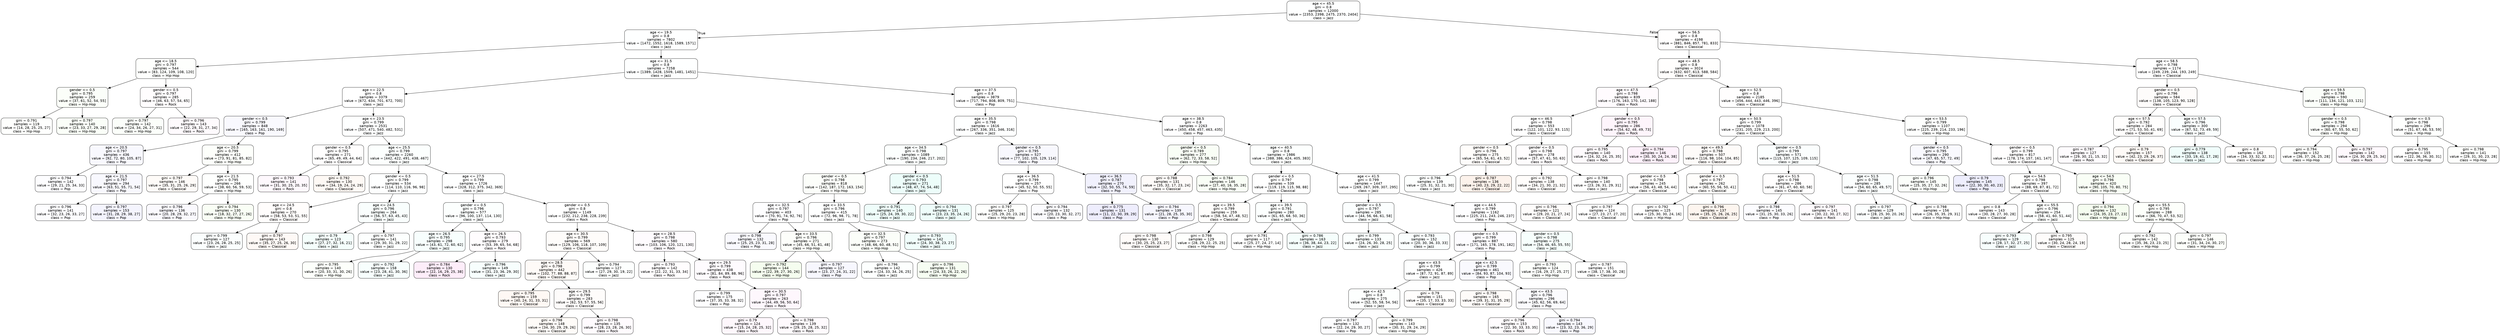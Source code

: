 digraph Tree {
node [shape=box, style="filled, rounded", color="black", fontname="helvetica"] ;
edge [fontname="helvetica"] ;
0 [label="age <= 45.5\ngini = 0.8\nsamples = 12000\nvalue = [2353, 2398, 2475, 2370, 2404]\nclass = Jazz", fillcolor="#feffff"] ;
1 [label="age <= 19.5\ngini = 0.8\nsamples = 7802\nvalue = [1472, 1552, 1618, 1589, 1571]\nclass = Jazz", fillcolor="#feffff"] ;
0 -> 1 [labeldistance=2.5, labelangle=45, headlabel="True"] ;
2 [label="age <= 18.5\ngini = 0.797\nsamples = 544\nvalue = [83, 124, 109, 108, 120]\nclass = Hip-Hop", fillcolor="#fefffd"] ;
1 -> 2 ;
3 [label="gender <= 0.5\ngini = 0.795\nsamples = 259\nvalue = [37, 61, 52, 54, 55]\nclass = Hip-Hop", fillcolor="#fbfef9"] ;
2 -> 3 ;
4 [label="gini = 0.791\nsamples = 119\nvalue = [14, 28, 25, 25, 27]\nclass = Hip-Hop", fillcolor="#fefffd"] ;
3 -> 4 ;
5 [label="gini = 0.797\nsamples = 140\nvalue = [23, 33, 27, 29, 28]\nclass = Hip-Hop", fillcolor="#fafef8"] ;
3 -> 5 ;
6 [label="gender <= 0.5\ngini = 0.797\nsamples = 285\nvalue = [46, 63, 57, 54, 65]\nclass = Rock", fillcolor="#fffdfe"] ;
2 -> 6 ;
7 [label="gini = 0.797\nsamples = 142\nvalue = [24, 34, 26, 27, 31]\nclass = Hip-Hop", fillcolor="#fbfefa"] ;
6 -> 7 ;
8 [label="gini = 0.796\nsamples = 143\nvalue = [22, 29, 31, 27, 34]\nclass = Rock", fillcolor="#fefafd"] ;
6 -> 8 ;
9 [label="age <= 31.5\ngini = 0.8\nsamples = 7258\nvalue = [1389, 1428, 1509, 1481, 1451]\nclass = Jazz", fillcolor="#feffff"] ;
1 -> 9 ;
10 [label="age <= 22.5\ngini = 0.8\nsamples = 3379\nvalue = [672, 634, 701, 672, 700]\nclass = Jazz", fillcolor="#ffffff"] ;
9 -> 10 ;
11 [label="gender <= 0.5\ngini = 0.799\nsamples = 848\nvalue = [165, 163, 161, 190, 169]\nclass = Pop", fillcolor="#f9f9fe"] ;
10 -> 11 ;
12 [label="age <= 20.5\ngini = 0.797\nsamples = 436\nvalue = [92, 72, 80, 105, 87]\nclass = Pop", fillcolor="#f8f8fe"] ;
11 -> 12 ;
13 [label="gini = 0.794\nsamples = 142\nvalue = [29, 21, 25, 34, 33]\nclass = Pop", fillcolor="#fdfdff"] ;
12 -> 13 ;
14 [label="age <= 21.5\ngini = 0.797\nsamples = 294\nvalue = [63, 51, 55, 71, 54]\nclass = Pop", fillcolor="#f8f8fe"] ;
12 -> 14 ;
15 [label="gini = 0.796\nsamples = 141\nvalue = [32, 23, 26, 33, 27]\nclass = Pop", fillcolor="#fdfdff"] ;
14 -> 15 ;
16 [label="gini = 0.797\nsamples = 153\nvalue = [31, 28, 29, 38, 27]\nclass = Pop", fillcolor="#f4f4fe"] ;
14 -> 16 ;
17 [label="age <= 20.5\ngini = 0.799\nsamples = 412\nvalue = [73, 91, 81, 85, 82]\nclass = Hip-Hop", fillcolor="#fdfffb"] ;
11 -> 17 ;
18 [label="gini = 0.797\nsamples = 146\nvalue = [35, 31, 25, 26, 29]\nclass = Classical", fillcolor="#fefbf8"] ;
17 -> 18 ;
19 [label="age <= 21.5\ngini = 0.795\nsamples = 266\nvalue = [38, 60, 56, 59, 53]\nclass = Hip-Hop", fillcolor="#fefffe"] ;
17 -> 19 ;
20 [label="gini = 0.796\nsamples = 136\nvalue = [20, 28, 29, 32, 27]\nclass = Pop", fillcolor="#faf9fe"] ;
19 -> 20 ;
21 [label="gini = 0.794\nsamples = 130\nvalue = [18, 32, 27, 27, 26]\nclass = Hip-Hop", fillcolor="#f9fef5"] ;
19 -> 21 ;
22 [label="age <= 23.5\ngini = 0.799\nsamples = 2531\nvalue = [507, 471, 540, 482, 531]\nclass = Jazz", fillcolor="#feffff"] ;
10 -> 22 ;
23 [label="gender <= 0.5\ngini = 0.795\nsamples = 271\nvalue = [65, 49, 49, 44, 64]\nclass = Classical", fillcolor="#fffefe"] ;
22 -> 23 ;
24 [label="gini = 0.793\nsamples = 141\nvalue = [31, 30, 25, 20, 35]\nclass = Rock", fillcolor="#fef8fd"] ;
23 -> 24 ;
25 [label="gini = 0.792\nsamples = 130\nvalue = [34, 19, 24, 24, 29]\nclass = Classical", fillcolor="#fef9f5"] ;
23 -> 25 ;
26 [label="age <= 25.5\ngini = 0.799\nsamples = 2260\nvalue = [442, 422, 491, 438, 467]\nclass = Jazz", fillcolor="#fcfffe"] ;
22 -> 26 ;
27 [label="gender <= 0.5\ngini = 0.799\nsamples = 534\nvalue = [114, 110, 116, 96, 98]\nclass = Jazz", fillcolor="#feffff"] ;
26 -> 27 ;
28 [label="age <= 24.5\ngini = 0.8\nsamples = 270\nvalue = [58, 53, 53, 51, 55]\nclass = Classical", fillcolor="#fffdfc"] ;
27 -> 28 ;
29 [label="gini = 0.799\nsamples = 127\nvalue = [23, 26, 28, 25, 25]\nclass = Jazz", fillcolor="#fbfefe"] ;
28 -> 29 ;
30 [label="gini = 0.797\nsamples = 143\nvalue = [35, 27, 25, 26, 30]\nclass = Classical", fillcolor="#fef9f6"] ;
28 -> 30 ;
31 [label="age <= 24.5\ngini = 0.796\nsamples = 264\nvalue = [56, 57, 63, 45, 43]\nclass = Jazz", fillcolor="#f9fefd"] ;
27 -> 31 ;
32 [label="gini = 0.79\nsamples = 123\nvalue = [27, 27, 32, 16, 21]\nclass = Jazz", fillcolor="#f5fefc"] ;
31 -> 32 ;
33 [label="gini = 0.797\nsamples = 141\nvalue = [29, 30, 31, 29, 22]\nclass = Jazz", fillcolor="#fdfffe"] ;
31 -> 33 ;
34 [label="age <= 27.5\ngini = 0.799\nsamples = 1726\nvalue = [328, 312, 375, 342, 369]\nclass = Jazz", fillcolor="#feffff"] ;
26 -> 34 ;
35 [label="gender <= 0.5\ngini = 0.796\nsamples = 577\nvalue = [96, 100, 137, 114, 130]\nclass = Jazz", fillcolor="#fcfffe"] ;
34 -> 35 ;
36 [label="age <= 26.5\ngini = 0.795\nsamples = 298\nvalue = [43, 61, 72, 60, 62]\nclass = Jazz", fillcolor="#f7fefd"] ;
35 -> 36 ;
37 [label="gini = 0.795\nsamples = 140\nvalue = [20, 33, 31, 30, 26]\nclass = Hip-Hop", fillcolor="#fdfffb"] ;
36 -> 37 ;
38 [label="gini = 0.792\nsamples = 158\nvalue = [23, 28, 41, 30, 36]\nclass = Jazz", fillcolor="#f7fefd"] ;
36 -> 38 ;
39 [label="age <= 26.5\ngini = 0.793\nsamples = 279\nvalue = [53, 39, 65, 54, 68]\nclass = Rock", fillcolor="#fffcfe"] ;
35 -> 39 ;
40 [label="gini = 0.784\nsamples = 130\nvalue = [22, 16, 29, 25, 38]\nclass = Rock", fillcolor="#fdedf9"] ;
39 -> 40 ;
41 [label="gini = 0.796\nsamples = 149\nvalue = [31, 23, 36, 29, 30]\nclass = Jazz", fillcolor="#f7fefd"] ;
39 -> 41 ;
42 [label="gender <= 0.5\ngini = 0.8\nsamples = 1149\nvalue = [232, 212, 238, 228, 239]\nclass = Rock", fillcolor="#ffffff"] ;
34 -> 42 ;
43 [label="age <= 30.5\ngini = 0.799\nsamples = 569\nvalue = [129, 106, 118, 107, 109]\nclass = Classical", fillcolor="#fefcfa"] ;
42 -> 43 ;
44 [label="age <= 28.5\ngini = 0.798\nsamples = 442\nvalue = [102, 77, 88, 88, 87]\nclass = Classical", fillcolor="#fefaf7"] ;
43 -> 44 ;
45 [label="gini = 0.795\nsamples = 159\nvalue = [40, 24, 31, 33, 31]\nclass = Classical", fillcolor="#fef8f4"] ;
44 -> 45 ;
46 [label="age <= 29.5\ngini = 0.799\nsamples = 283\nvalue = [62, 53, 57, 55, 56]\nclass = Classical", fillcolor="#fefcfb"] ;
44 -> 46 ;
47 [label="gini = 0.798\nsamples = 148\nvalue = [34, 30, 29, 29, 26]\nclass = Classical", fillcolor="#fefbf8"] ;
46 -> 47 ;
48 [label="gini = 0.798\nsamples = 135\nvalue = [28, 23, 28, 26, 30]\nclass = Rock", fillcolor="#fffbfe"] ;
46 -> 48 ;
49 [label="gini = 0.794\nsamples = 127\nvalue = [27, 29, 30, 19, 22]\nclass = Jazz", fillcolor="#fdfffe"] ;
43 -> 49 ;
50 [label="age <= 28.5\ngini = 0.798\nsamples = 580\nvalue = [103, 106, 120, 121, 130]\nclass = Rock", fillcolor="#fefbfe"] ;
42 -> 50 ;
51 [label="gini = 0.793\nsamples = 142\nvalue = [22, 22, 31, 33, 34]\nclass = Rock", fillcolor="#fffdfe"] ;
50 -> 51 ;
52 [label="age <= 29.5\ngini = 0.799\nsamples = 438\nvalue = [81, 84, 89, 88, 96]\nclass = Rock", fillcolor="#fefbfe"] ;
50 -> 52 ;
53 [label="gini = 0.799\nsamples = 175\nvalue = [37, 35, 33, 38, 32]\nclass = Pop", fillcolor="#fefeff"] ;
52 -> 53 ;
54 [label="age <= 30.5\ngini = 0.797\nsamples = 263\nvalue = [44, 49, 56, 50, 64]\nclass = Rock", fillcolor="#fef7fd"] ;
52 -> 54 ;
55 [label="gini = 0.79\nsamples = 124\nvalue = [15, 24, 28, 25, 32]\nclass = Rock", fillcolor="#fef7fc"] ;
54 -> 55 ;
56 [label="gini = 0.798\nsamples = 139\nvalue = [29, 25, 28, 25, 32]\nclass = Rock", fillcolor="#fefafd"] ;
54 -> 56 ;
57 [label="age <= 37.5\ngini = 0.8\nsamples = 3879\nvalue = [717, 794, 808, 809, 751]\nclass = Pop", fillcolor="#ffffff"] ;
9 -> 57 ;
58 [label="age <= 35.5\ngini = 0.798\nsamples = 1616\nvalue = [267, 336, 351, 346, 316]\nclass = Jazz", fillcolor="#feffff"] ;
57 -> 58 ;
59 [label="age <= 34.5\ngini = 0.798\nsamples = 1089\nvalue = [190, 234, 246, 217, 202]\nclass = Jazz", fillcolor="#fcfffe"] ;
58 -> 59 ;
60 [label="gender <= 0.5\ngini = 0.798\nsamples = 818\nvalue = [142, 187, 172, 163, 154]\nclass = Hip-Hop", fillcolor="#fcfefa"] ;
59 -> 60 ;
61 [label="age <= 32.5\ngini = 0.797\nsamples = 403\nvalue = [70, 91, 74, 92, 76]\nclass = Pop", fillcolor="#fefeff"] ;
60 -> 61 ;
62 [label="gini = 0.798\nsamples = 132\nvalue = [25, 25, 23, 31, 28]\nclass = Pop", fillcolor="#f9f9fe"] ;
61 -> 62 ;
63 [label="age <= 33.5\ngini = 0.796\nsamples = 271\nvalue = [45, 66, 51, 61, 48]\nclass = Hip-Hop", fillcolor="#fcfefa"] ;
61 -> 63 ;
64 [label="gini = 0.792\nsamples = 144\nvalue = [22, 39, 27, 30, 26]\nclass = Hip-Hop", fillcolor="#f5fdef"] ;
63 -> 64 ;
65 [label="gini = 0.797\nsamples = 127\nvalue = [23, 27, 24, 31, 22]\nclass = Pop", fillcolor="#f7f7fe"] ;
63 -> 65 ;
66 [label="age <= 33.5\ngini = 0.796\nsamples = 415\nvalue = [72, 96, 98, 71, 78]\nclass = Jazz", fillcolor="#feffff"] ;
60 -> 66 ;
67 [label="age <= 32.5\ngini = 0.797\nsamples = 273\nvalue = [48, 66, 60, 48, 51]\nclass = Hip-Hop", fillcolor="#fbfef9"] ;
66 -> 67 ;
68 [label="gini = 0.796\nsamples = 142\nvalue = [24, 33, 34, 26, 25]\nclass = Jazz", fillcolor="#fdfffe"] ;
67 -> 68 ;
69 [label="gini = 0.796\nsamples = 131\nvalue = [24, 33, 26, 22, 26]\nclass = Hip-Hop", fillcolor="#f6fdf2"] ;
67 -> 69 ;
70 [label="gini = 0.793\nsamples = 142\nvalue = [24, 30, 38, 23, 27]\nclass = Jazz", fillcolor="#f1fdfb"] ;
66 -> 70 ;
71 [label="gender <= 0.5\ngini = 0.793\nsamples = 271\nvalue = [48, 47, 74, 54, 48]\nclass = Jazz", fillcolor="#edfdfa"] ;
59 -> 71 ;
72 [label="gini = 0.791\nsamples = 140\nvalue = [25, 24, 39, 30, 22]\nclass = Jazz", fillcolor="#effdfa"] ;
71 -> 72 ;
73 [label="gini = 0.794\nsamples = 131\nvalue = [23, 23, 35, 24, 26]\nclass = Jazz", fillcolor="#eefdfa"] ;
71 -> 73 ;
74 [label="gender <= 0.5\ngini = 0.795\nsamples = 527\nvalue = [77, 102, 105, 129, 114]\nclass = Pop", fillcolor="#f8f8fe"] ;
58 -> 74 ;
75 [label="age <= 36.5\ngini = 0.799\nsamples = 257\nvalue = [45, 52, 50, 55, 55]\nclass = Pop", fillcolor="#ffffff"] ;
74 -> 75 ;
76 [label="gini = 0.797\nsamples = 125\nvalue = [25, 29, 20, 23, 28]\nclass = Hip-Hop", fillcolor="#fefffd"] ;
75 -> 76 ;
77 [label="gini = 0.794\nsamples = 132\nvalue = [20, 23, 30, 32, 27]\nclass = Pop", fillcolor="#fbfbfe"] ;
75 -> 77 ;
78 [label="age <= 36.5\ngini = 0.787\nsamples = 270\nvalue = [32, 50, 55, 74, 59]\nclass = Pop", fillcolor="#f1f1fd"] ;
74 -> 78 ;
79 [label="gini = 0.775\nsamples = 131\nvalue = [11, 22, 30, 39, 29]\nclass = Pop", fillcolor="#eeedfd"] ;
78 -> 79 ;
80 [label="gini = 0.794\nsamples = 139\nvalue = [21, 28, 25, 35, 30]\nclass = Pop", fillcolor="#f6f6fe"] ;
78 -> 80 ;
81 [label="age <= 38.5\ngini = 0.8\nsamples = 2263\nvalue = [450, 458, 457, 463, 435]\nclass = Pop", fillcolor="#fefeff"] ;
57 -> 81 ;
82 [label="gender <= 0.5\ngini = 0.789\nsamples = 277\nvalue = [62, 72, 33, 58, 52]\nclass = Hip-Hop", fillcolor="#f9fef6"] ;
81 -> 82 ;
83 [label="gini = 0.788\nsamples = 131\nvalue = [35, 32, 17, 23, 24]\nclass = Classical", fillcolor="#fefbf9"] ;
82 -> 83 ;
84 [label="gini = 0.784\nsamples = 146\nvalue = [27, 40, 16, 35, 28]\nclass = Hip-Hop", fillcolor="#f9fef6"] ;
82 -> 84 ;
85 [label="age <= 40.5\ngini = 0.8\nsamples = 1986\nvalue = [388, 386, 424, 405, 383]\nclass = Jazz", fillcolor="#fdfffe"] ;
81 -> 85 ;
86 [label="gender <= 0.5\ngini = 0.797\nsamples = 539\nvalue = [119, 119, 115, 98, 88]\nclass = Classical", fillcolor="#ffffff"] ;
85 -> 86 ;
87 [label="age <= 39.5\ngini = 0.799\nsamples = 259\nvalue = [58, 54, 47, 48, 52]\nclass = Classical", fillcolor="#fefdfb"] ;
86 -> 87 ;
88 [label="gini = 0.798\nsamples = 130\nvalue = [30, 25, 25, 23, 27]\nclass = Classical", fillcolor="#fefbf9"] ;
87 -> 88 ;
89 [label="gini = 0.798\nsamples = 129\nvalue = [28, 29, 22, 25, 25]\nclass = Hip-Hop", fillcolor="#fefffd"] ;
87 -> 89 ;
90 [label="age <= 39.5\ngini = 0.791\nsamples = 280\nvalue = [61, 65, 68, 50, 36]\nclass = Jazz", fillcolor="#fcfffe"] ;
86 -> 90 ;
91 [label="gini = 0.791\nsamples = 117\nvalue = [25, 27, 24, 27, 14]\nclass = Hip-Hop", fillcolor="#ffffff"] ;
90 -> 91 ;
92 [label="gini = 0.786\nsamples = 163\nvalue = [36, 38, 44, 23, 22]\nclass = Jazz", fillcolor="#f5fefc"] ;
90 -> 92 ;
93 [label="age <= 41.5\ngini = 0.799\nsamples = 1447\nvalue = [269, 267, 309, 307, 295]\nclass = Jazz", fillcolor="#ffffff"] ;
85 -> 93 ;
94 [label="gender <= 0.5\ngini = 0.797\nsamples = 285\nvalue = [44, 56, 66, 61, 58]\nclass = Jazz", fillcolor="#fbfefe"] ;
93 -> 94 ;
95 [label="gini = 0.799\nsamples = 133\nvalue = [24, 26, 30, 28, 25]\nclass = Jazz", fillcolor="#fbfffe"] ;
94 -> 95 ;
96 [label="gini = 0.793\nsamples = 152\nvalue = [20, 30, 36, 33, 33]\nclass = Jazz", fillcolor="#fafefe"] ;
94 -> 96 ;
97 [label="age <= 44.5\ngini = 0.799\nsamples = 1162\nvalue = [225, 211, 243, 246, 237]\nclass = Pop", fillcolor="#fefeff"] ;
93 -> 97 ;
98 [label="gender <= 0.5\ngini = 0.799\nsamples = 887\nvalue = [171, 165, 178, 191, 182]\nclass = Pop", fillcolor="#fdfcff"] ;
97 -> 98 ;
99 [label="age <= 43.5\ngini = 0.799\nsamples = 426\nvalue = [87, 72, 91, 87, 89]\nclass = Jazz", fillcolor="#feffff"] ;
98 -> 99 ;
100 [label="age <= 42.5\ngini = 0.8\nsamples = 275\nvalue = [52, 55, 58, 54, 56]\nclass = Jazz", fillcolor="#fdfffe"] ;
99 -> 100 ;
101 [label="gini = 0.797\nsamples = 132\nvalue = [22, 24, 29, 30, 27]\nclass = Pop", fillcolor="#fdfdff"] ;
100 -> 101 ;
102 [label="gini = 0.799\nsamples = 143\nvalue = [30, 31, 29, 24, 29]\nclass = Hip-Hop", fillcolor="#fefffd"] ;
100 -> 102 ;
103 [label="gini = 0.79\nsamples = 151\nvalue = [35, 17, 33, 33, 33]\nclass = Classical", fillcolor="#fffdfc"] ;
99 -> 103 ;
104 [label="age <= 42.5\ngini = 0.799\nsamples = 461\nvalue = [84, 93, 87, 104, 93]\nclass = Pop", fillcolor="#f9f9fe"] ;
98 -> 104 ;
105 [label="gini = 0.798\nsamples = 165\nvalue = [39, 31, 31, 35, 29]\nclass = Classical", fillcolor="#fefbf9"] ;
104 -> 105 ;
106 [label="age <= 43.5\ngini = 0.796\nsamples = 296\nvalue = [45, 62, 56, 69, 64]\nclass = Pop", fillcolor="#fbfbfe"] ;
104 -> 106 ;
107 [label="gini = 0.796\nsamples = 153\nvalue = [22, 30, 33, 33, 35]\nclass = Rock", fillcolor="#fffcfe"] ;
106 -> 107 ;
108 [label="gini = 0.794\nsamples = 143\nvalue = [23, 32, 23, 36, 29]\nclass = Pop", fillcolor="#f8f8fe"] ;
106 -> 108 ;
109 [label="gender <= 0.5\ngini = 0.798\nsamples = 275\nvalue = [54, 46, 65, 55, 55]\nclass = Jazz", fillcolor="#f6fefc"] ;
97 -> 109 ;
110 [label="gini = 0.793\nsamples = 124\nvalue = [16, 29, 27, 25, 27]\nclass = Hip-Hop", fillcolor="#fcfefb"] ;
109 -> 110 ;
111 [label="gini = 0.787\nsamples = 151\nvalue = [38, 17, 38, 30, 28]\nclass = Classical", fillcolor="#ffffff"] ;
109 -> 111 ;
112 [label="age <= 56.5\ngini = 0.8\nsamples = 4198\nvalue = [881, 846, 857, 781, 833]\nclass = Classical", fillcolor="#fffefe"] ;
0 -> 112 [labeldistance=2.5, labelangle=-45, headlabel="False"] ;
113 [label="age <= 48.5\ngini = 0.8\nsamples = 3024\nvalue = [632, 607, 613, 588, 584]\nclass = Classical", fillcolor="#fffefd"] ;
112 -> 113 ;
114 [label="age <= 47.5\ngini = 0.798\nsamples = 839\nvalue = [176, 163, 170, 142, 188]\nclass = Rock", fillcolor="#fffbfe"] ;
113 -> 114 ;
115 [label="age <= 46.5\ngini = 0.798\nsamples = 553\nvalue = [122, 101, 122, 93, 115]\nclass = Classical", fillcolor="#ffffff"] ;
114 -> 115 ;
116 [label="gender <= 0.5\ngini = 0.796\nsamples = 275\nvalue = [65, 54, 61, 43, 52]\nclass = Classical", fillcolor="#fffdfb"] ;
115 -> 116 ;
117 [label="gini = 0.796\nsamples = 139\nvalue = [25, 31, 32, 21, 30]\nclass = Jazz", fillcolor="#fdfffe"] ;
116 -> 117 ;
118 [label="gini = 0.787\nsamples = 136\nvalue = [40, 23, 29, 22, 22]\nclass = Classical", fillcolor="#fcf2eb"] ;
116 -> 118 ;
119 [label="gender <= 0.5\ngini = 0.798\nsamples = 278\nvalue = [57, 47, 61, 50, 63]\nclass = Rock", fillcolor="#fffdfe"] ;
115 -> 119 ;
120 [label="gini = 0.792\nsamples = 138\nvalue = [34, 21, 30, 21, 32]\nclass = Classical", fillcolor="#fffdfb"] ;
119 -> 120 ;
121 [label="gini = 0.798\nsamples = 140\nvalue = [23, 26, 31, 29, 31]\nclass = Jazz", fillcolor="#ffffff"] ;
119 -> 121 ;
122 [label="gender <= 0.5\ngini = 0.795\nsamples = 286\nvalue = [54, 62, 48, 49, 73]\nclass = Rock", fillcolor="#fef5fc"] ;
114 -> 122 ;
123 [label="gini = 0.795\nsamples = 140\nvalue = [24, 32, 24, 25, 35]\nclass = Rock", fillcolor="#fefafd"] ;
122 -> 123 ;
124 [label="gini = 0.794\nsamples = 146\nvalue = [30, 30, 24, 24, 38]\nclass = Rock", fillcolor="#fdf1fb"] ;
122 -> 124 ;
125 [label="age <= 52.5\ngini = 0.8\nsamples = 2185\nvalue = [456, 444, 443, 446, 396]\nclass = Classical", fillcolor="#fffefe"] ;
113 -> 125 ;
126 [label="age <= 50.5\ngini = 0.799\nsamples = 1078\nvalue = [231, 205, 229, 213, 200]\nclass = Classical", fillcolor="#ffffff"] ;
125 -> 126 ;
127 [label="age <= 49.5\ngini = 0.798\nsamples = 507\nvalue = [116, 98, 104, 104, 85]\nclass = Classical", fillcolor="#fefbf9"] ;
126 -> 127 ;
128 [label="gender <= 0.5\ngini = 0.798\nsamples = 245\nvalue = [56, 43, 48, 54, 44]\nclass = Classical", fillcolor="#fffefd"] ;
127 -> 128 ;
129 [label="gini = 0.796\nsamples = 121\nvalue = [29, 20, 21, 27, 24]\nclass = Classical", fillcolor="#fefcfb"] ;
128 -> 129 ;
130 [label="gini = 0.797\nsamples = 124\nvalue = [27, 23, 27, 27, 20]\nclass = Classical", fillcolor="#ffffff"] ;
128 -> 130 ;
131 [label="gender <= 0.5\ngini = 0.797\nsamples = 262\nvalue = [60, 55, 56, 50, 41]\nclass = Classical", fillcolor="#fefdfb"] ;
127 -> 131 ;
132 [label="gini = 0.792\nsamples = 125\nvalue = [25, 30, 30, 24, 16]\nclass = Hip-Hop", fillcolor="#ffffff"] ;
131 -> 132 ;
133 [label="gini = 0.796\nsamples = 137\nvalue = [35, 25, 26, 26, 25]\nclass = Classical", fillcolor="#fdf5ef"] ;
131 -> 133 ;
134 [label="gender <= 0.5\ngini = 0.799\nsamples = 571\nvalue = [115, 107, 125, 109, 115]\nclass = Jazz", fillcolor="#fbfefe"] ;
126 -> 134 ;
135 [label="age <= 51.5\ngini = 0.798\nsamples = 286\nvalue = [61, 47, 60, 60, 58]\nclass = Classical", fillcolor="#fffefe"] ;
134 -> 135 ;
136 [label="gini = 0.798\nsamples = 145\nvalue = [31, 25, 30, 33, 26]\nclass = Pop", fillcolor="#fcfcff"] ;
135 -> 136 ;
137 [label="gini = 0.797\nsamples = 141\nvalue = [30, 22, 30, 27, 32]\nclass = Rock", fillcolor="#fffbfe"] ;
135 -> 137 ;
138 [label="age <= 51.5\ngini = 0.798\nsamples = 285\nvalue = [54, 60, 65, 49, 57]\nclass = Jazz", fillcolor="#fbfefe"] ;
134 -> 138 ;
139 [label="gini = 0.797\nsamples = 129\nvalue = [28, 25, 30, 20, 26]\nclass = Jazz", fillcolor="#fbfefe"] ;
138 -> 139 ;
140 [label="gini = 0.798\nsamples = 156\nvalue = [26, 35, 35, 29, 31]\nclass = Hip-Hop", fillcolor="#ffffff"] ;
138 -> 140 ;
141 [label="age <= 53.5\ngini = 0.799\nsamples = 1107\nvalue = [225, 239, 214, 233, 196]\nclass = Hip-Hop", fillcolor="#fefffe"] ;
125 -> 141 ;
142 [label="gender <= 0.5\ngini = 0.795\nsamples = 290\nvalue = [47, 65, 57, 72, 49]\nclass = Pop", fillcolor="#f9f9fe"] ;
141 -> 142 ;
143 [label="gini = 0.796\nsamples = 145\nvalue = [25, 35, 27, 32, 26]\nclass = Hip-Hop", fillcolor="#fbfefa"] ;
142 -> 143 ;
144 [label="gini = 0.79\nsamples = 145\nvalue = [22, 30, 30, 40, 23]\nclass = Pop", fillcolor="#eeeefd"] ;
142 -> 144 ;
145 [label="gender <= 0.5\ngini = 0.799\nsamples = 817\nvalue = [178, 174, 157, 161, 147]\nclass = Classical", fillcolor="#fffefe"] ;
141 -> 145 ;
146 [label="age <= 54.5\ngini = 0.798\nsamples = 397\nvalue = [88, 69, 87, 81, 72]\nclass = Classical", fillcolor="#fffffe"] ;
145 -> 146 ;
147 [label="gini = 0.8\nsamples = 143\nvalue = [30, 28, 27, 30, 28]\nclass = Classical", fillcolor="#ffffff"] ;
146 -> 147 ;
148 [label="age <= 55.5\ngini = 0.796\nsamples = 254\nvalue = [58, 41, 60, 51, 44]\nclass = Jazz", fillcolor="#fdfffe"] ;
146 -> 148 ;
149 [label="gini = 0.793\nsamples = 129\nvalue = [28, 17, 32, 27, 25]\nclass = Jazz", fillcolor="#f7fefd"] ;
148 -> 149 ;
150 [label="gini = 0.795\nsamples = 125\nvalue = [30, 24, 28, 24, 19]\nclass = Classical", fillcolor="#fefcfb"] ;
148 -> 150 ;
151 [label="age <= 54.5\ngini = 0.796\nsamples = 420\nvalue = [90, 105, 70, 80, 75]\nclass = Hip-Hop", fillcolor="#f9fef6"] ;
145 -> 151 ;
152 [label="gini = 0.794\nsamples = 132\nvalue = [24, 35, 23, 27, 23]\nclass = Hip-Hop", fillcolor="#f5fdf0"] ;
151 -> 152 ;
153 [label="age <= 55.5\ngini = 0.795\nsamples = 288\nvalue = [66, 70, 47, 53, 52]\nclass = Hip-Hop", fillcolor="#fdfffb"] ;
151 -> 153 ;
154 [label="gini = 0.792\nsamples = 142\nvalue = [35, 36, 23, 23, 25]\nclass = Hip-Hop", fillcolor="#fefffd"] ;
153 -> 154 ;
155 [label="gini = 0.797\nsamples = 146\nvalue = [31, 34, 24, 30, 27]\nclass = Hip-Hop", fillcolor="#fcfefa"] ;
153 -> 155 ;
156 [label="age <= 58.5\ngini = 0.798\nsamples = 1174\nvalue = [249, 239, 244, 193, 249]\nclass = Classical", fillcolor="#ffffff"] ;
112 -> 156 ;
157 [label="gender <= 0.5\ngini = 0.796\nsamples = 584\nvalue = [138, 105, 123, 90, 128]\nclass = Classical", fillcolor="#fefcfb"] ;
156 -> 157 ;
158 [label="age <= 57.5\ngini = 0.792\nsamples = 284\nvalue = [71, 53, 50, 41, 69]\nclass = Classical", fillcolor="#fffefd"] ;
157 -> 158 ;
159 [label="gini = 0.787\nsamples = 127\nvalue = [29, 30, 21, 15, 32]\nclass = Rock", fillcolor="#fefbfe"] ;
158 -> 159 ;
160 [label="gini = 0.79\nsamples = 157\nvalue = [42, 23, 29, 26, 37]\nclass = Classical", fillcolor="#fefaf7"] ;
158 -> 160 ;
161 [label="age <= 57.5\ngini = 0.796\nsamples = 300\nvalue = [67, 52, 73, 49, 59]\nclass = Jazz", fillcolor="#fafefe"] ;
157 -> 161 ;
162 [label="gini = 0.779\nsamples = 138\nvalue = [33, 19, 41, 17, 28]\nclass = Jazz", fillcolor="#f0fdfb"] ;
161 -> 162 ;
163 [label="gini = 0.8\nsamples = 162\nvalue = [34, 33, 32, 32, 31]\nclass = Classical", fillcolor="#fffefd"] ;
161 -> 163 ;
164 [label="age <= 59.5\ngini = 0.798\nsamples = 590\nvalue = [111, 134, 121, 103, 121]\nclass = Hip-Hop", fillcolor="#fbfefa"] ;
156 -> 164 ;
165 [label="gender <= 0.5\ngini = 0.798\nsamples = 294\nvalue = [60, 67, 55, 50, 62]\nclass = Hip-Hop", fillcolor="#fcfefb"] ;
164 -> 165 ;
166 [label="gini = 0.794\nsamples = 152\nvalue = [36, 37, 26, 25, 28]\nclass = Hip-Hop", fillcolor="#fefffd"] ;
165 -> 166 ;
167 [label="gini = 0.797\nsamples = 142\nvalue = [24, 30, 29, 25, 34]\nclass = Rock", fillcolor="#fef8fd"] ;
165 -> 167 ;
168 [label="gender <= 0.5\ngini = 0.798\nsamples = 296\nvalue = [51, 67, 66, 53, 59]\nclass = Hip-Hop", fillcolor="#fefffe"] ;
164 -> 168 ;
169 [label="gini = 0.795\nsamples = 155\nvalue = [22, 36, 36, 30, 31]\nclass = Hip-Hop", fillcolor="#ffffff"] ;
168 -> 169 ;
170 [label="gini = 0.798\nsamples = 141\nvalue = [29, 31, 30, 23, 28]\nclass = Hip-Hop", fillcolor="#fefffd"] ;
168 -> 170 ;
}